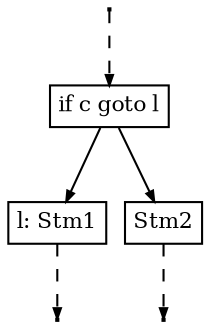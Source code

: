 digraph {
	ranksep=0.5
	nodesep=0.12
	node[fontsize=10.5,shape=box,height=0.02,width=0.02,margin="0.05,0.05"]
	edge[fontsize=10.5,arrowsize=0.5]

	start0 [label=""]
	0 [label="if c goto l"]
	1 [label="l: Stm1"]
	2 [label="Stm2"]
	end0 [label=""]
	end1 [label=""]

	start0->0[label=""style="dashed"]
	0->1[label=""]
	0->2[label=""]
	1->end0[label="", style="dashed"]
	2->end1[label="", style="dashed"]
}